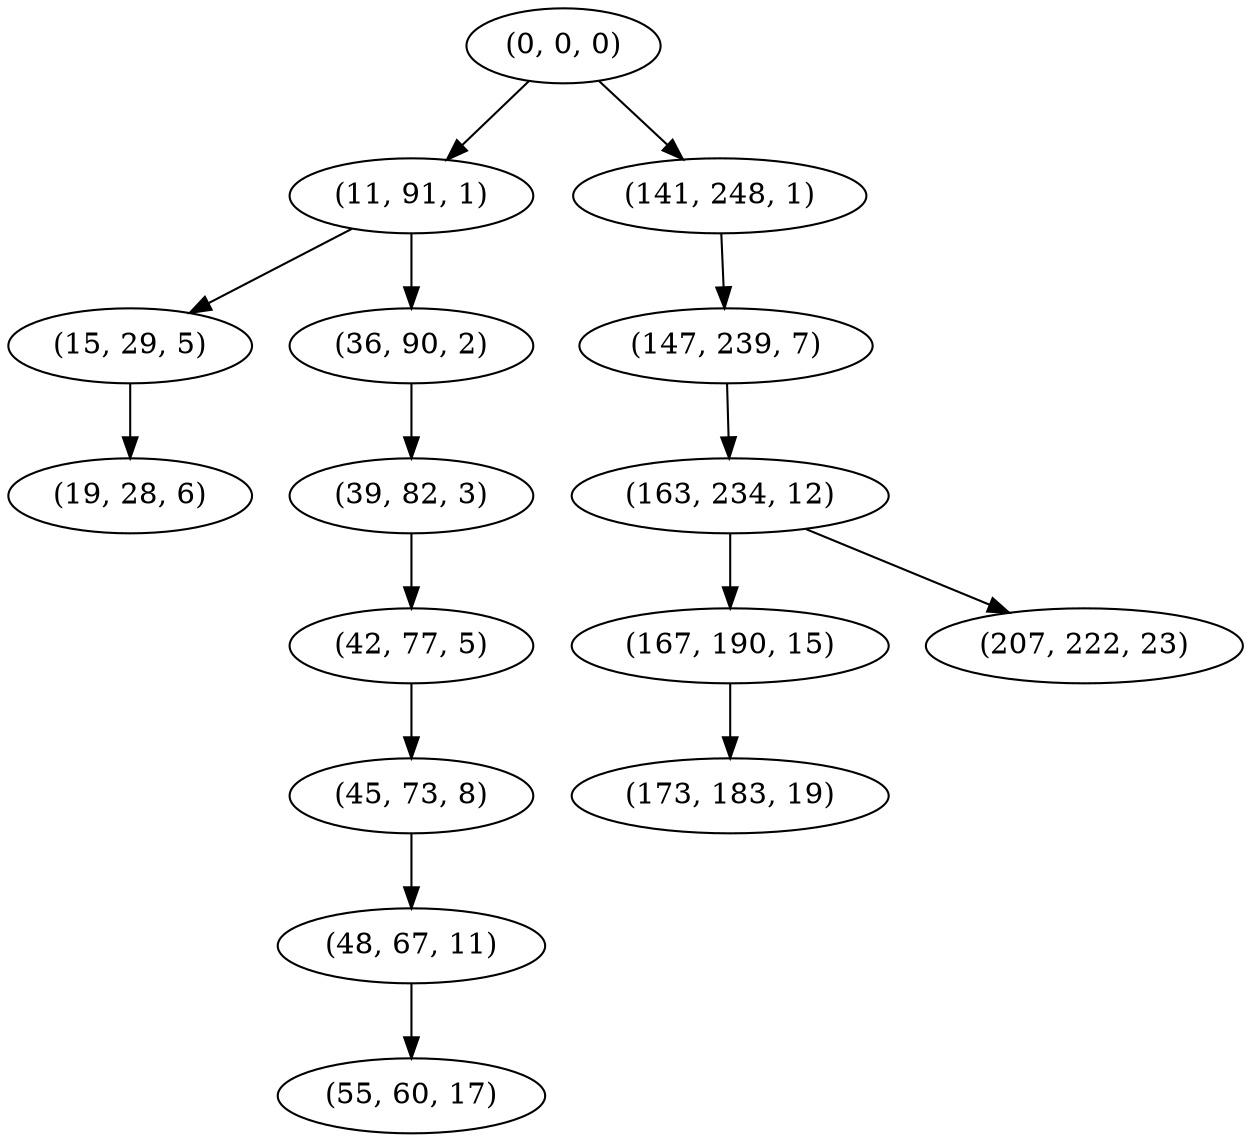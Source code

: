 digraph tree {
    "(0, 0, 0)";
    "(11, 91, 1)";
    "(15, 29, 5)";
    "(19, 28, 6)";
    "(36, 90, 2)";
    "(39, 82, 3)";
    "(42, 77, 5)";
    "(45, 73, 8)";
    "(48, 67, 11)";
    "(55, 60, 17)";
    "(141, 248, 1)";
    "(147, 239, 7)";
    "(163, 234, 12)";
    "(167, 190, 15)";
    "(173, 183, 19)";
    "(207, 222, 23)";
    "(0, 0, 0)" -> "(11, 91, 1)";
    "(0, 0, 0)" -> "(141, 248, 1)";
    "(11, 91, 1)" -> "(15, 29, 5)";
    "(11, 91, 1)" -> "(36, 90, 2)";
    "(15, 29, 5)" -> "(19, 28, 6)";
    "(36, 90, 2)" -> "(39, 82, 3)";
    "(39, 82, 3)" -> "(42, 77, 5)";
    "(42, 77, 5)" -> "(45, 73, 8)";
    "(45, 73, 8)" -> "(48, 67, 11)";
    "(48, 67, 11)" -> "(55, 60, 17)";
    "(141, 248, 1)" -> "(147, 239, 7)";
    "(147, 239, 7)" -> "(163, 234, 12)";
    "(163, 234, 12)" -> "(167, 190, 15)";
    "(163, 234, 12)" -> "(207, 222, 23)";
    "(167, 190, 15)" -> "(173, 183, 19)";
}
